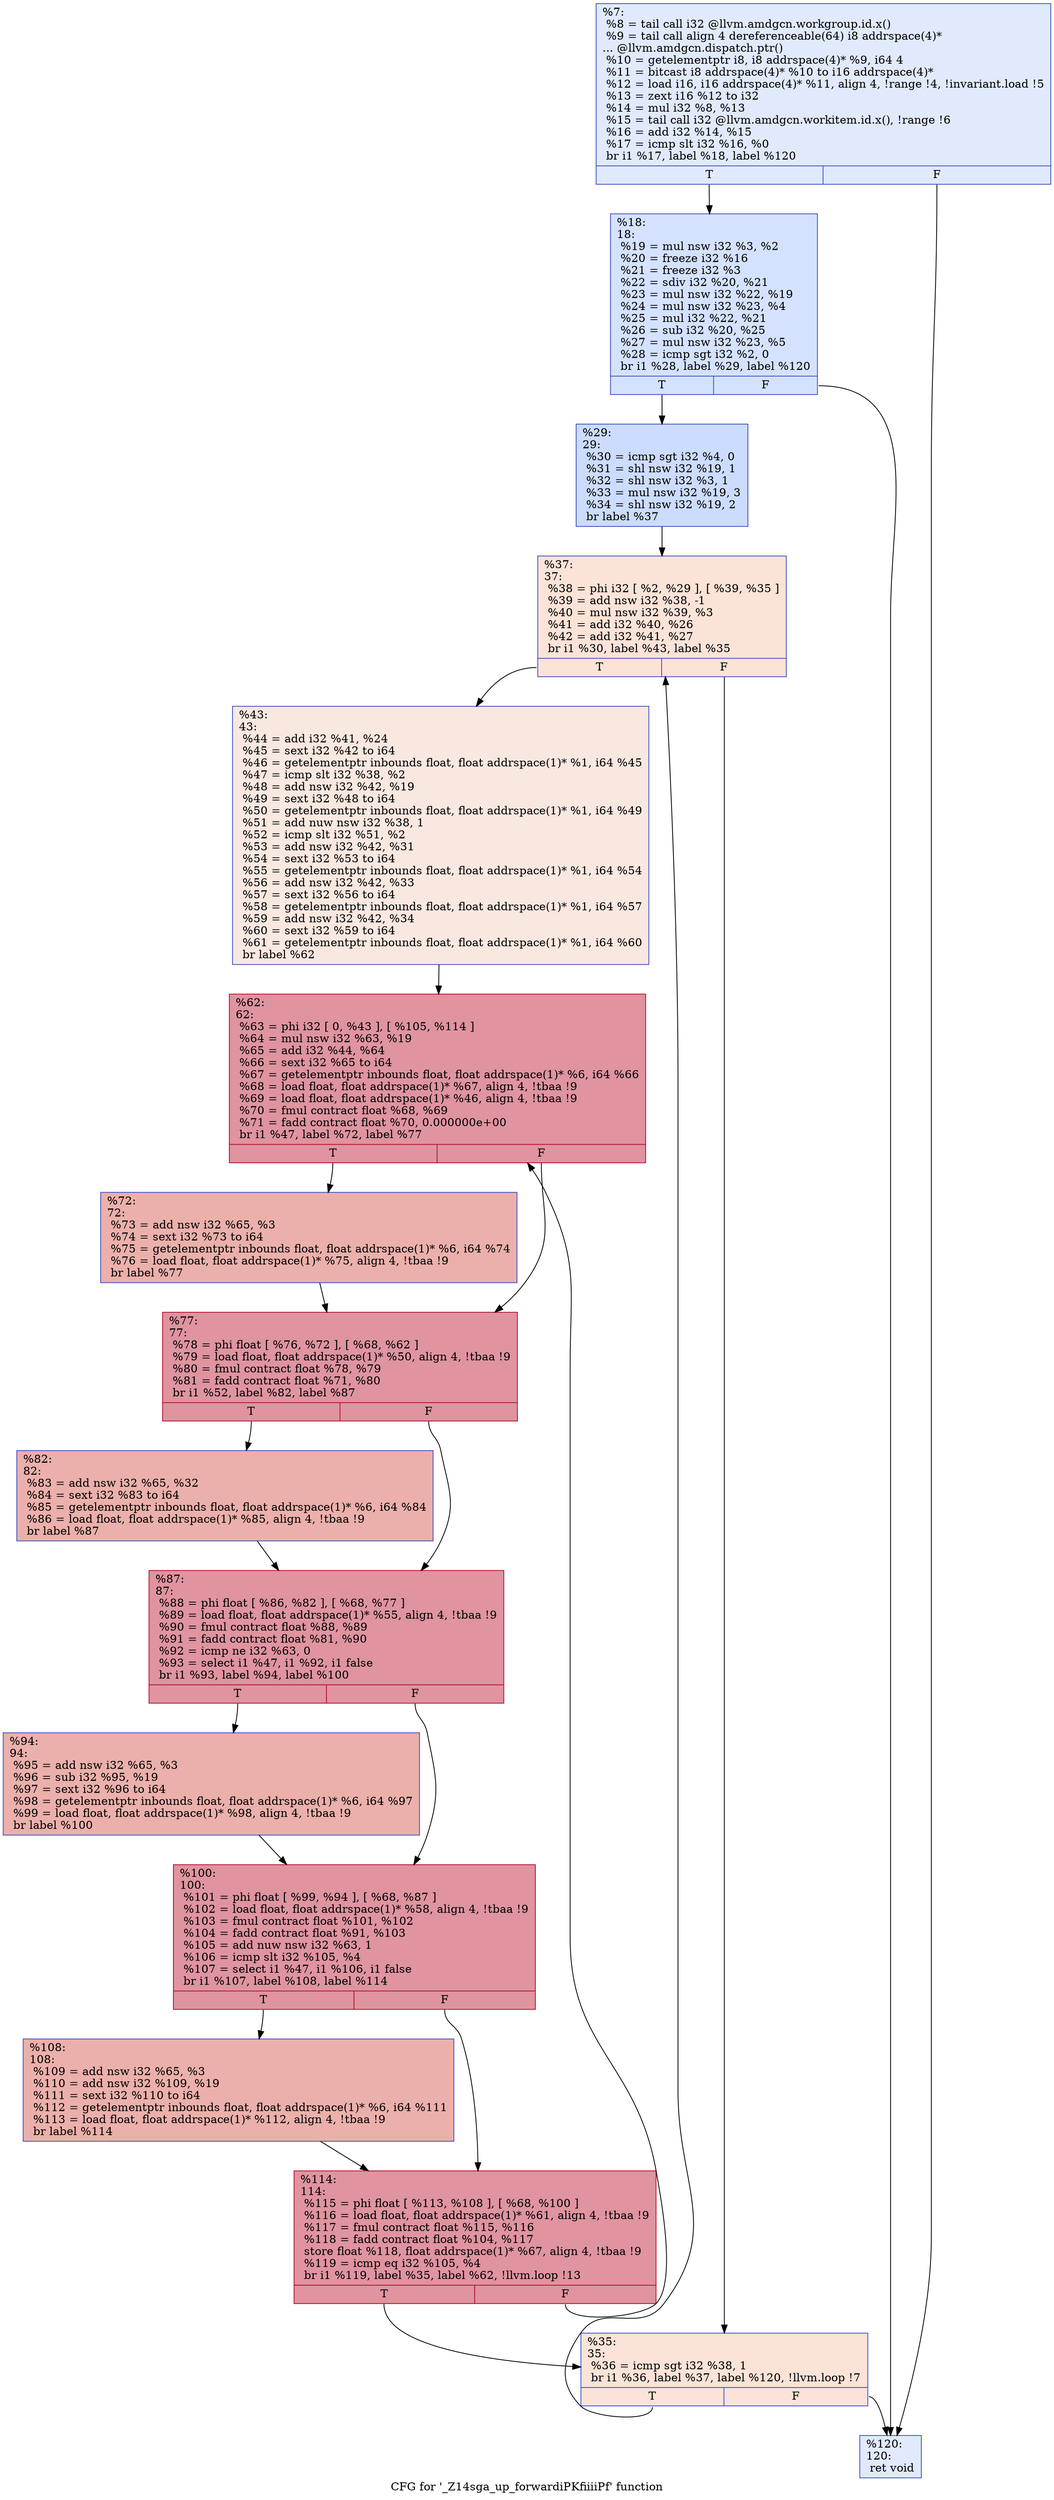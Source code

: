 digraph "CFG for '_Z14sga_up_forwardiPKfiiiiPf' function" {
	label="CFG for '_Z14sga_up_forwardiPKfiiiiPf' function";

	Node0x608c2c0 [shape=record,color="#3d50c3ff", style=filled, fillcolor="#b9d0f970",label="{%7:\l  %8 = tail call i32 @llvm.amdgcn.workgroup.id.x()\l  %9 = tail call align 4 dereferenceable(64) i8 addrspace(4)*\l... @llvm.amdgcn.dispatch.ptr()\l  %10 = getelementptr i8, i8 addrspace(4)* %9, i64 4\l  %11 = bitcast i8 addrspace(4)* %10 to i16 addrspace(4)*\l  %12 = load i16, i16 addrspace(4)* %11, align 4, !range !4, !invariant.load !5\l  %13 = zext i16 %12 to i32\l  %14 = mul i32 %8, %13\l  %15 = tail call i32 @llvm.amdgcn.workitem.id.x(), !range !6\l  %16 = add i32 %14, %15\l  %17 = icmp slt i32 %16, %0\l  br i1 %17, label %18, label %120\l|{<s0>T|<s1>F}}"];
	Node0x608c2c0:s0 -> Node0x608e1f0;
	Node0x608c2c0:s1 -> Node0x608e280;
	Node0x608e1f0 [shape=record,color="#3d50c3ff", style=filled, fillcolor="#9ebeff70",label="{%18:\l18:                                               \l  %19 = mul nsw i32 %3, %2\l  %20 = freeze i32 %16\l  %21 = freeze i32 %3\l  %22 = sdiv i32 %20, %21\l  %23 = mul nsw i32 %22, %19\l  %24 = mul nsw i32 %23, %4\l  %25 = mul i32 %22, %21\l  %26 = sub i32 %20, %25\l  %27 = mul nsw i32 %23, %5\l  %28 = icmp sgt i32 %2, 0\l  br i1 %28, label %29, label %120\l|{<s0>T|<s1>F}}"];
	Node0x608e1f0:s0 -> Node0x608e920;
	Node0x608e1f0:s1 -> Node0x608e280;
	Node0x608e920 [shape=record,color="#3d50c3ff", style=filled, fillcolor="#8caffe70",label="{%29:\l29:                                               \l  %30 = icmp sgt i32 %4, 0\l  %31 = shl nsw i32 %19, 1\l  %32 = shl nsw i32 %3, 1\l  %33 = mul nsw i32 %19, 3\l  %34 = shl nsw i32 %19, 2\l  br label %37\l}"];
	Node0x608e920 -> Node0x608eea0;
	Node0x608ef60 [shape=record,color="#3d50c3ff", style=filled, fillcolor="#f6bfa670",label="{%35:\l35:                                               \l  %36 = icmp sgt i32 %38, 1\l  br i1 %36, label %37, label %120, !llvm.loop !7\l|{<s0>T|<s1>F}}"];
	Node0x608ef60:s0 -> Node0x608eea0;
	Node0x608ef60:s1 -> Node0x608e280;
	Node0x608eea0 [shape=record,color="#3d50c3ff", style=filled, fillcolor="#f6bfa670",label="{%37:\l37:                                               \l  %38 = phi i32 [ %2, %29 ], [ %39, %35 ]\l  %39 = add nsw i32 %38, -1\l  %40 = mul nsw i32 %39, %3\l  %41 = add i32 %40, %26\l  %42 = add i32 %41, %27\l  br i1 %30, label %43, label %35\l|{<s0>T|<s1>F}}"];
	Node0x608eea0:s0 -> Node0x608f5c0;
	Node0x608eea0:s1 -> Node0x608ef60;
	Node0x608f5c0 [shape=record,color="#3d50c3ff", style=filled, fillcolor="#f1ccb870",label="{%43:\l43:                                               \l  %44 = add i32 %41, %24\l  %45 = sext i32 %42 to i64\l  %46 = getelementptr inbounds float, float addrspace(1)* %1, i64 %45\l  %47 = icmp slt i32 %38, %2\l  %48 = add nsw i32 %42, %19\l  %49 = sext i32 %48 to i64\l  %50 = getelementptr inbounds float, float addrspace(1)* %1, i64 %49\l  %51 = add nuw nsw i32 %38, 1\l  %52 = icmp slt i32 %51, %2\l  %53 = add nsw i32 %42, %31\l  %54 = sext i32 %53 to i64\l  %55 = getelementptr inbounds float, float addrspace(1)* %1, i64 %54\l  %56 = add nsw i32 %42, %33\l  %57 = sext i32 %56 to i64\l  %58 = getelementptr inbounds float, float addrspace(1)* %1, i64 %57\l  %59 = add nsw i32 %42, %34\l  %60 = sext i32 %59 to i64\l  %61 = getelementptr inbounds float, float addrspace(1)* %1, i64 %60\l  br label %62\l}"];
	Node0x608f5c0 -> Node0x6090090;
	Node0x6090090 [shape=record,color="#b70d28ff", style=filled, fillcolor="#b70d2870",label="{%62:\l62:                                               \l  %63 = phi i32 [ 0, %43 ], [ %105, %114 ]\l  %64 = mul nsw i32 %63, %19\l  %65 = add i32 %44, %64\l  %66 = sext i32 %65 to i64\l  %67 = getelementptr inbounds float, float addrspace(1)* %6, i64 %66\l  %68 = load float, float addrspace(1)* %67, align 4, !tbaa !9\l  %69 = load float, float addrspace(1)* %46, align 4, !tbaa !9\l  %70 = fmul contract float %68, %69\l  %71 = fadd contract float %70, 0.000000e+00\l  br i1 %47, label %72, label %77\l|{<s0>T|<s1>F}}"];
	Node0x6090090:s0 -> Node0x6091a50;
	Node0x6090090:s1 -> Node0x6091ae0;
	Node0x6091a50 [shape=record,color="#3d50c3ff", style=filled, fillcolor="#d24b4070",label="{%72:\l72:                                               \l  %73 = add nsw i32 %65, %3\l  %74 = sext i32 %73 to i64\l  %75 = getelementptr inbounds float, float addrspace(1)* %6, i64 %74\l  %76 = load float, float addrspace(1)* %75, align 4, !tbaa !9\l  br label %77\l}"];
	Node0x6091a50 -> Node0x6091ae0;
	Node0x6091ae0 [shape=record,color="#b70d28ff", style=filled, fillcolor="#b70d2870",label="{%77:\l77:                                               \l  %78 = phi float [ %76, %72 ], [ %68, %62 ]\l  %79 = load float, float addrspace(1)* %50, align 4, !tbaa !9\l  %80 = fmul contract float %78, %79\l  %81 = fadd contract float %71, %80\l  br i1 %52, label %82, label %87\l|{<s0>T|<s1>F}}"];
	Node0x6091ae0:s0 -> Node0x60920e0;
	Node0x6091ae0:s1 -> Node0x6092130;
	Node0x60920e0 [shape=record,color="#3d50c3ff", style=filled, fillcolor="#d24b4070",label="{%82:\l82:                                               \l  %83 = add nsw i32 %65, %32\l  %84 = sext i32 %83 to i64\l  %85 = getelementptr inbounds float, float addrspace(1)* %6, i64 %84\l  %86 = load float, float addrspace(1)* %85, align 4, !tbaa !9\l  br label %87\l}"];
	Node0x60920e0 -> Node0x6092130;
	Node0x6092130 [shape=record,color="#b70d28ff", style=filled, fillcolor="#b70d2870",label="{%87:\l87:                                               \l  %88 = phi float [ %86, %82 ], [ %68, %77 ]\l  %89 = load float, float addrspace(1)* %55, align 4, !tbaa !9\l  %90 = fmul contract float %88, %89\l  %91 = fadd contract float %81, %90\l  %92 = icmp ne i32 %63, 0\l  %93 = select i1 %47, i1 %92, i1 false\l  br i1 %93, label %94, label %100\l|{<s0>T|<s1>F}}"];
	Node0x6092130:s0 -> Node0x6092830;
	Node0x6092130:s1 -> Node0x6092880;
	Node0x6092830 [shape=record,color="#3d50c3ff", style=filled, fillcolor="#d24b4070",label="{%94:\l94:                                               \l  %95 = add nsw i32 %65, %3\l  %96 = sub i32 %95, %19\l  %97 = sext i32 %96 to i64\l  %98 = getelementptr inbounds float, float addrspace(1)* %6, i64 %97\l  %99 = load float, float addrspace(1)* %98, align 4, !tbaa !9\l  br label %100\l}"];
	Node0x6092830 -> Node0x6092880;
	Node0x6092880 [shape=record,color="#b70d28ff", style=filled, fillcolor="#b70d2870",label="{%100:\l100:                                              \l  %101 = phi float [ %99, %94 ], [ %68, %87 ]\l  %102 = load float, float addrspace(1)* %58, align 4, !tbaa !9\l  %103 = fmul contract float %101, %102\l  %104 = fadd contract float %91, %103\l  %105 = add nuw nsw i32 %63, 1\l  %106 = icmp slt i32 %105, %4\l  %107 = select i1 %47, i1 %106, i1 false\l  br i1 %107, label %108, label %114\l|{<s0>T|<s1>F}}"];
	Node0x6092880:s0 -> Node0x60930d0;
	Node0x6092880:s1 -> Node0x6090150;
	Node0x60930d0 [shape=record,color="#3d50c3ff", style=filled, fillcolor="#d24b4070",label="{%108:\l108:                                              \l  %109 = add nsw i32 %65, %3\l  %110 = add nsw i32 %109, %19\l  %111 = sext i32 %110 to i64\l  %112 = getelementptr inbounds float, float addrspace(1)* %6, i64 %111\l  %113 = load float, float addrspace(1)* %112, align 4, !tbaa !9\l  br label %114\l}"];
	Node0x60930d0 -> Node0x6090150;
	Node0x6090150 [shape=record,color="#b70d28ff", style=filled, fillcolor="#b70d2870",label="{%114:\l114:                                              \l  %115 = phi float [ %113, %108 ], [ %68, %100 ]\l  %116 = load float, float addrspace(1)* %61, align 4, !tbaa !9\l  %117 = fmul contract float %115, %116\l  %118 = fadd contract float %104, %117\l  store float %118, float addrspace(1)* %67, align 4, !tbaa !9\l  %119 = icmp eq i32 %105, %4\l  br i1 %119, label %35, label %62, !llvm.loop !13\l|{<s0>T|<s1>F}}"];
	Node0x6090150:s0 -> Node0x608ef60;
	Node0x6090150:s1 -> Node0x6090090;
	Node0x608e280 [shape=record,color="#3d50c3ff", style=filled, fillcolor="#b9d0f970",label="{%120:\l120:                                              \l  ret void\l}"];
}
